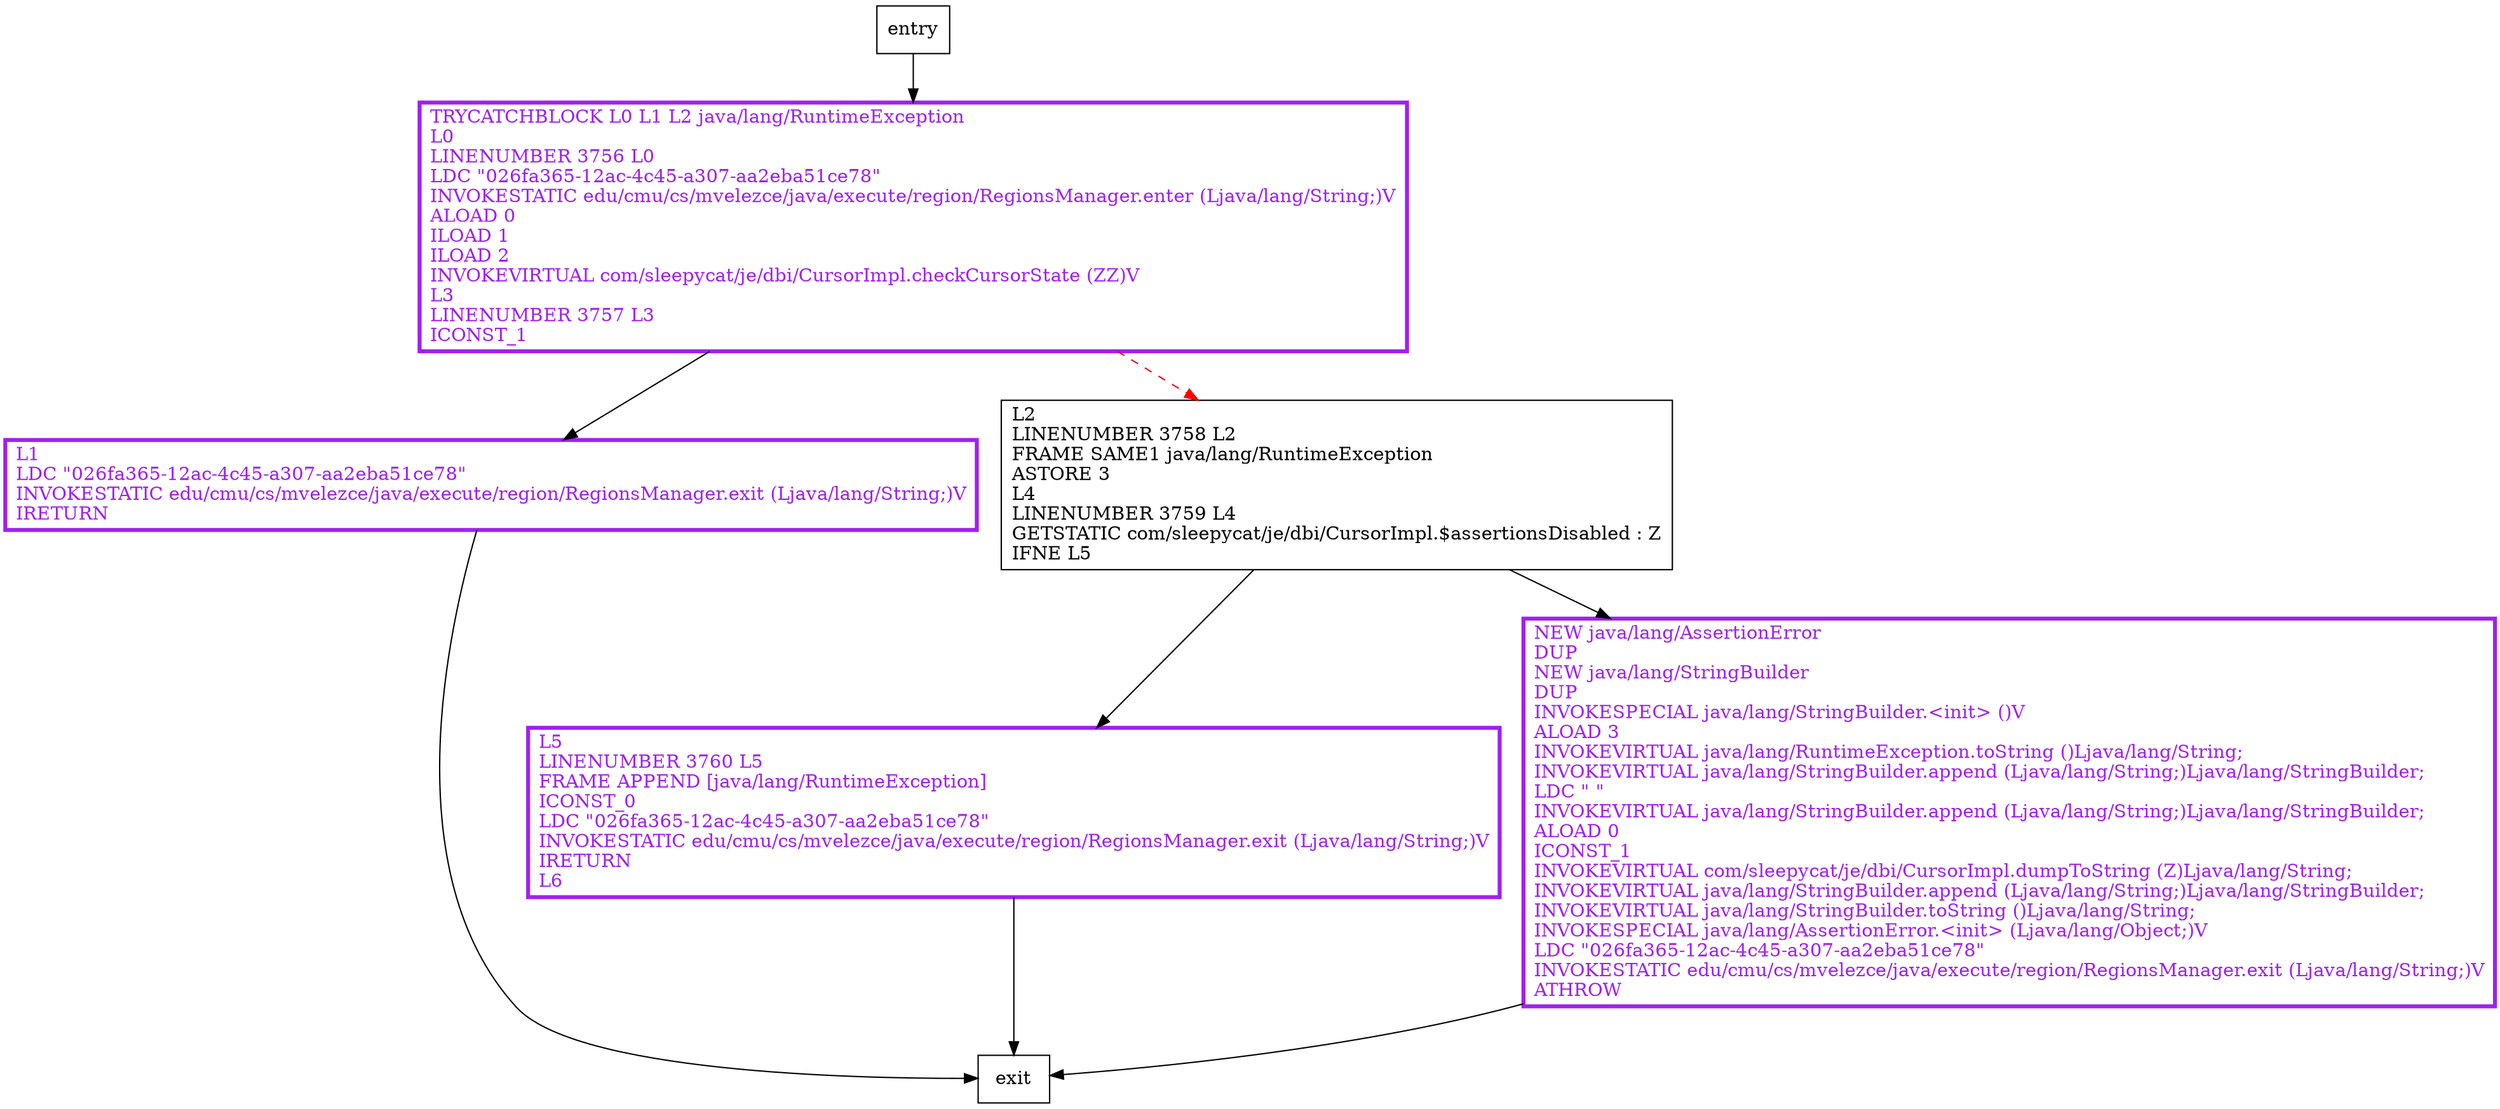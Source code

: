 digraph assertCursorState {
node [shape=record];
470663262 [label="L1\lLDC \"026fa365-12ac-4c45-a307-aa2eba51ce78\"\lINVOKESTATIC edu/cmu/cs/mvelezce/java/execute/region/RegionsManager.exit (Ljava/lang/String;)V\lIRETURN\l"];
48065089 [label="L2\lLINENUMBER 3758 L2\lFRAME SAME1 java/lang/RuntimeException\lASTORE 3\lL4\lLINENUMBER 3759 L4\lGETSTATIC com/sleepycat/je/dbi/CursorImpl.$assertionsDisabled : Z\lIFNE L5\l"];
769855429 [label="L5\lLINENUMBER 3760 L5\lFRAME APPEND [java/lang/RuntimeException]\lICONST_0\lLDC \"026fa365-12ac-4c45-a307-aa2eba51ce78\"\lINVOKESTATIC edu/cmu/cs/mvelezce/java/execute/region/RegionsManager.exit (Ljava/lang/String;)V\lIRETURN\lL6\l"];
1964082495 [label="TRYCATCHBLOCK L0 L1 L2 java/lang/RuntimeException\lL0\lLINENUMBER 3756 L0\lLDC \"026fa365-12ac-4c45-a307-aa2eba51ce78\"\lINVOKESTATIC edu/cmu/cs/mvelezce/java/execute/region/RegionsManager.enter (Ljava/lang/String;)V\lALOAD 0\lILOAD 1\lILOAD 2\lINVOKEVIRTUAL com/sleepycat/je/dbi/CursorImpl.checkCursorState (ZZ)V\lL3\lLINENUMBER 3757 L3\lICONST_1\l"];
1419923259 [label="NEW java/lang/AssertionError\lDUP\lNEW java/lang/StringBuilder\lDUP\lINVOKESPECIAL java/lang/StringBuilder.\<init\> ()V\lALOAD 3\lINVOKEVIRTUAL java/lang/RuntimeException.toString ()Ljava/lang/String;\lINVOKEVIRTUAL java/lang/StringBuilder.append (Ljava/lang/String;)Ljava/lang/StringBuilder;\lLDC \" \"\lINVOKEVIRTUAL java/lang/StringBuilder.append (Ljava/lang/String;)Ljava/lang/StringBuilder;\lALOAD 0\lICONST_1\lINVOKEVIRTUAL com/sleepycat/je/dbi/CursorImpl.dumpToString (Z)Ljava/lang/String;\lINVOKEVIRTUAL java/lang/StringBuilder.append (Ljava/lang/String;)Ljava/lang/StringBuilder;\lINVOKEVIRTUAL java/lang/StringBuilder.toString ()Ljava/lang/String;\lINVOKESPECIAL java/lang/AssertionError.\<init\> (Ljava/lang/Object;)V\lLDC \"026fa365-12ac-4c45-a307-aa2eba51ce78\"\lINVOKESTATIC edu/cmu/cs/mvelezce/java/execute/region/RegionsManager.exit (Ljava/lang/String;)V\lATHROW\l"];
entry;
exit;
470663262 -> exit
entry -> 1964082495
48065089 -> 769855429
48065089 -> 1419923259
769855429 -> exit
1964082495 -> 470663262
1964082495 -> 48065089 [style=dashed, color=red]
1419923259 -> exit
470663262[fontcolor="purple", penwidth=3, color="purple"];
769855429[fontcolor="purple", penwidth=3, color="purple"];
1964082495[fontcolor="purple", penwidth=3, color="purple"];
1419923259[fontcolor="purple", penwidth=3, color="purple"];
}
